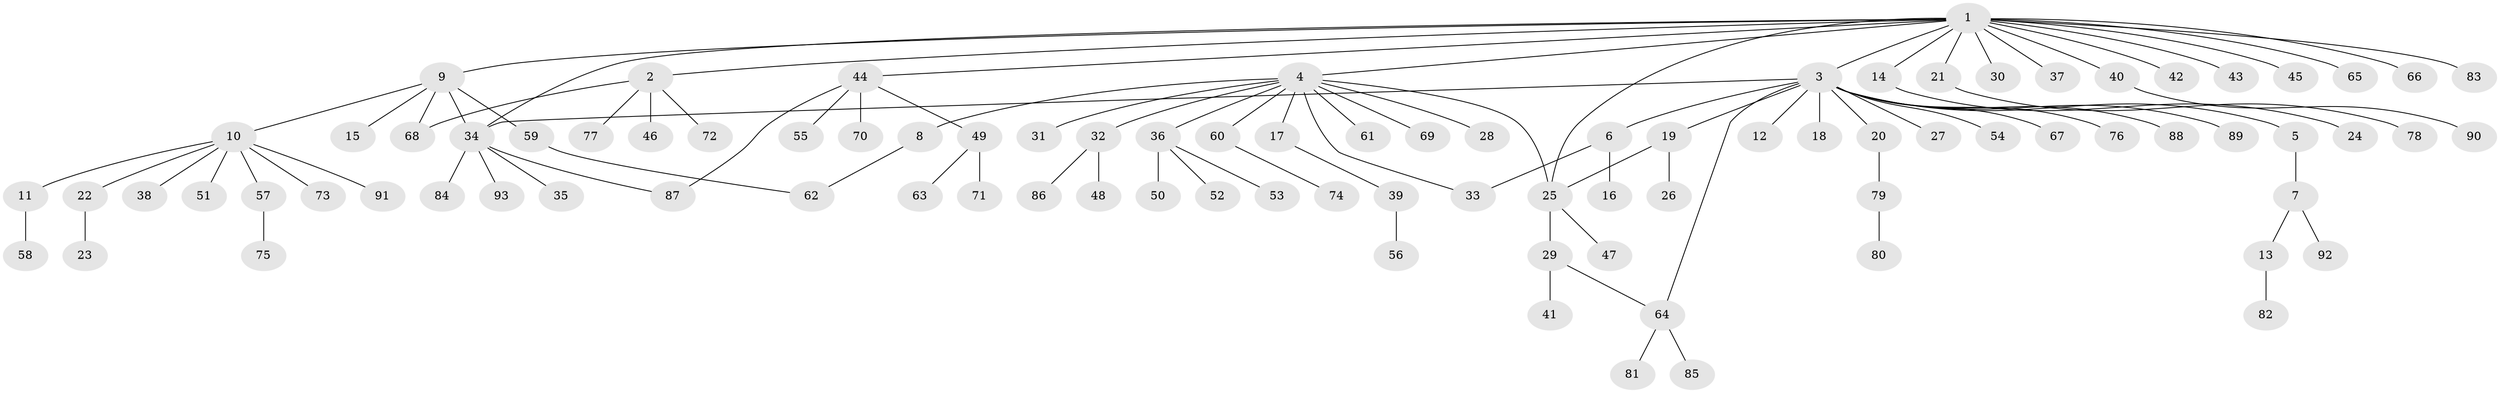 // coarse degree distribution, {17: 0.014285714285714285, 4: 0.02857142857142857, 14: 0.014285714285714285, 12: 0.014285714285714285, 2: 0.18571428571428572, 3: 0.04285714285714286, 6: 0.04285714285714286, 7: 0.014285714285714285, 1: 0.6428571428571429}
// Generated by graph-tools (version 1.1) at 2025/41/03/06/25 10:41:45]
// undirected, 93 vertices, 101 edges
graph export_dot {
graph [start="1"]
  node [color=gray90,style=filled];
  1;
  2;
  3;
  4;
  5;
  6;
  7;
  8;
  9;
  10;
  11;
  12;
  13;
  14;
  15;
  16;
  17;
  18;
  19;
  20;
  21;
  22;
  23;
  24;
  25;
  26;
  27;
  28;
  29;
  30;
  31;
  32;
  33;
  34;
  35;
  36;
  37;
  38;
  39;
  40;
  41;
  42;
  43;
  44;
  45;
  46;
  47;
  48;
  49;
  50;
  51;
  52;
  53;
  54;
  55;
  56;
  57;
  58;
  59;
  60;
  61;
  62;
  63;
  64;
  65;
  66;
  67;
  68;
  69;
  70;
  71;
  72;
  73;
  74;
  75;
  76;
  77;
  78;
  79;
  80;
  81;
  82;
  83;
  84;
  85;
  86;
  87;
  88;
  89;
  90;
  91;
  92;
  93;
  1 -- 2;
  1 -- 3;
  1 -- 4;
  1 -- 9;
  1 -- 14;
  1 -- 21;
  1 -- 25;
  1 -- 30;
  1 -- 34;
  1 -- 37;
  1 -- 40;
  1 -- 42;
  1 -- 43;
  1 -- 44;
  1 -- 45;
  1 -- 65;
  1 -- 66;
  1 -- 83;
  2 -- 46;
  2 -- 68;
  2 -- 72;
  2 -- 77;
  3 -- 5;
  3 -- 6;
  3 -- 12;
  3 -- 18;
  3 -- 19;
  3 -- 20;
  3 -- 27;
  3 -- 34;
  3 -- 54;
  3 -- 64;
  3 -- 67;
  3 -- 76;
  3 -- 88;
  3 -- 89;
  4 -- 8;
  4 -- 17;
  4 -- 25;
  4 -- 28;
  4 -- 31;
  4 -- 32;
  4 -- 33;
  4 -- 36;
  4 -- 60;
  4 -- 61;
  4 -- 69;
  5 -- 7;
  6 -- 16;
  6 -- 33;
  7 -- 13;
  7 -- 92;
  8 -- 62;
  9 -- 10;
  9 -- 15;
  9 -- 34;
  9 -- 59;
  9 -- 68;
  10 -- 11;
  10 -- 22;
  10 -- 38;
  10 -- 51;
  10 -- 57;
  10 -- 73;
  10 -- 91;
  11 -- 58;
  13 -- 82;
  14 -- 24;
  17 -- 39;
  19 -- 25;
  19 -- 26;
  20 -- 79;
  21 -- 78;
  22 -- 23;
  25 -- 29;
  25 -- 47;
  29 -- 41;
  29 -- 64;
  32 -- 48;
  32 -- 86;
  34 -- 35;
  34 -- 84;
  34 -- 87;
  34 -- 93;
  36 -- 50;
  36 -- 52;
  36 -- 53;
  39 -- 56;
  40 -- 90;
  44 -- 49;
  44 -- 55;
  44 -- 70;
  44 -- 87;
  49 -- 63;
  49 -- 71;
  57 -- 75;
  59 -- 62;
  60 -- 74;
  64 -- 81;
  64 -- 85;
  79 -- 80;
}
